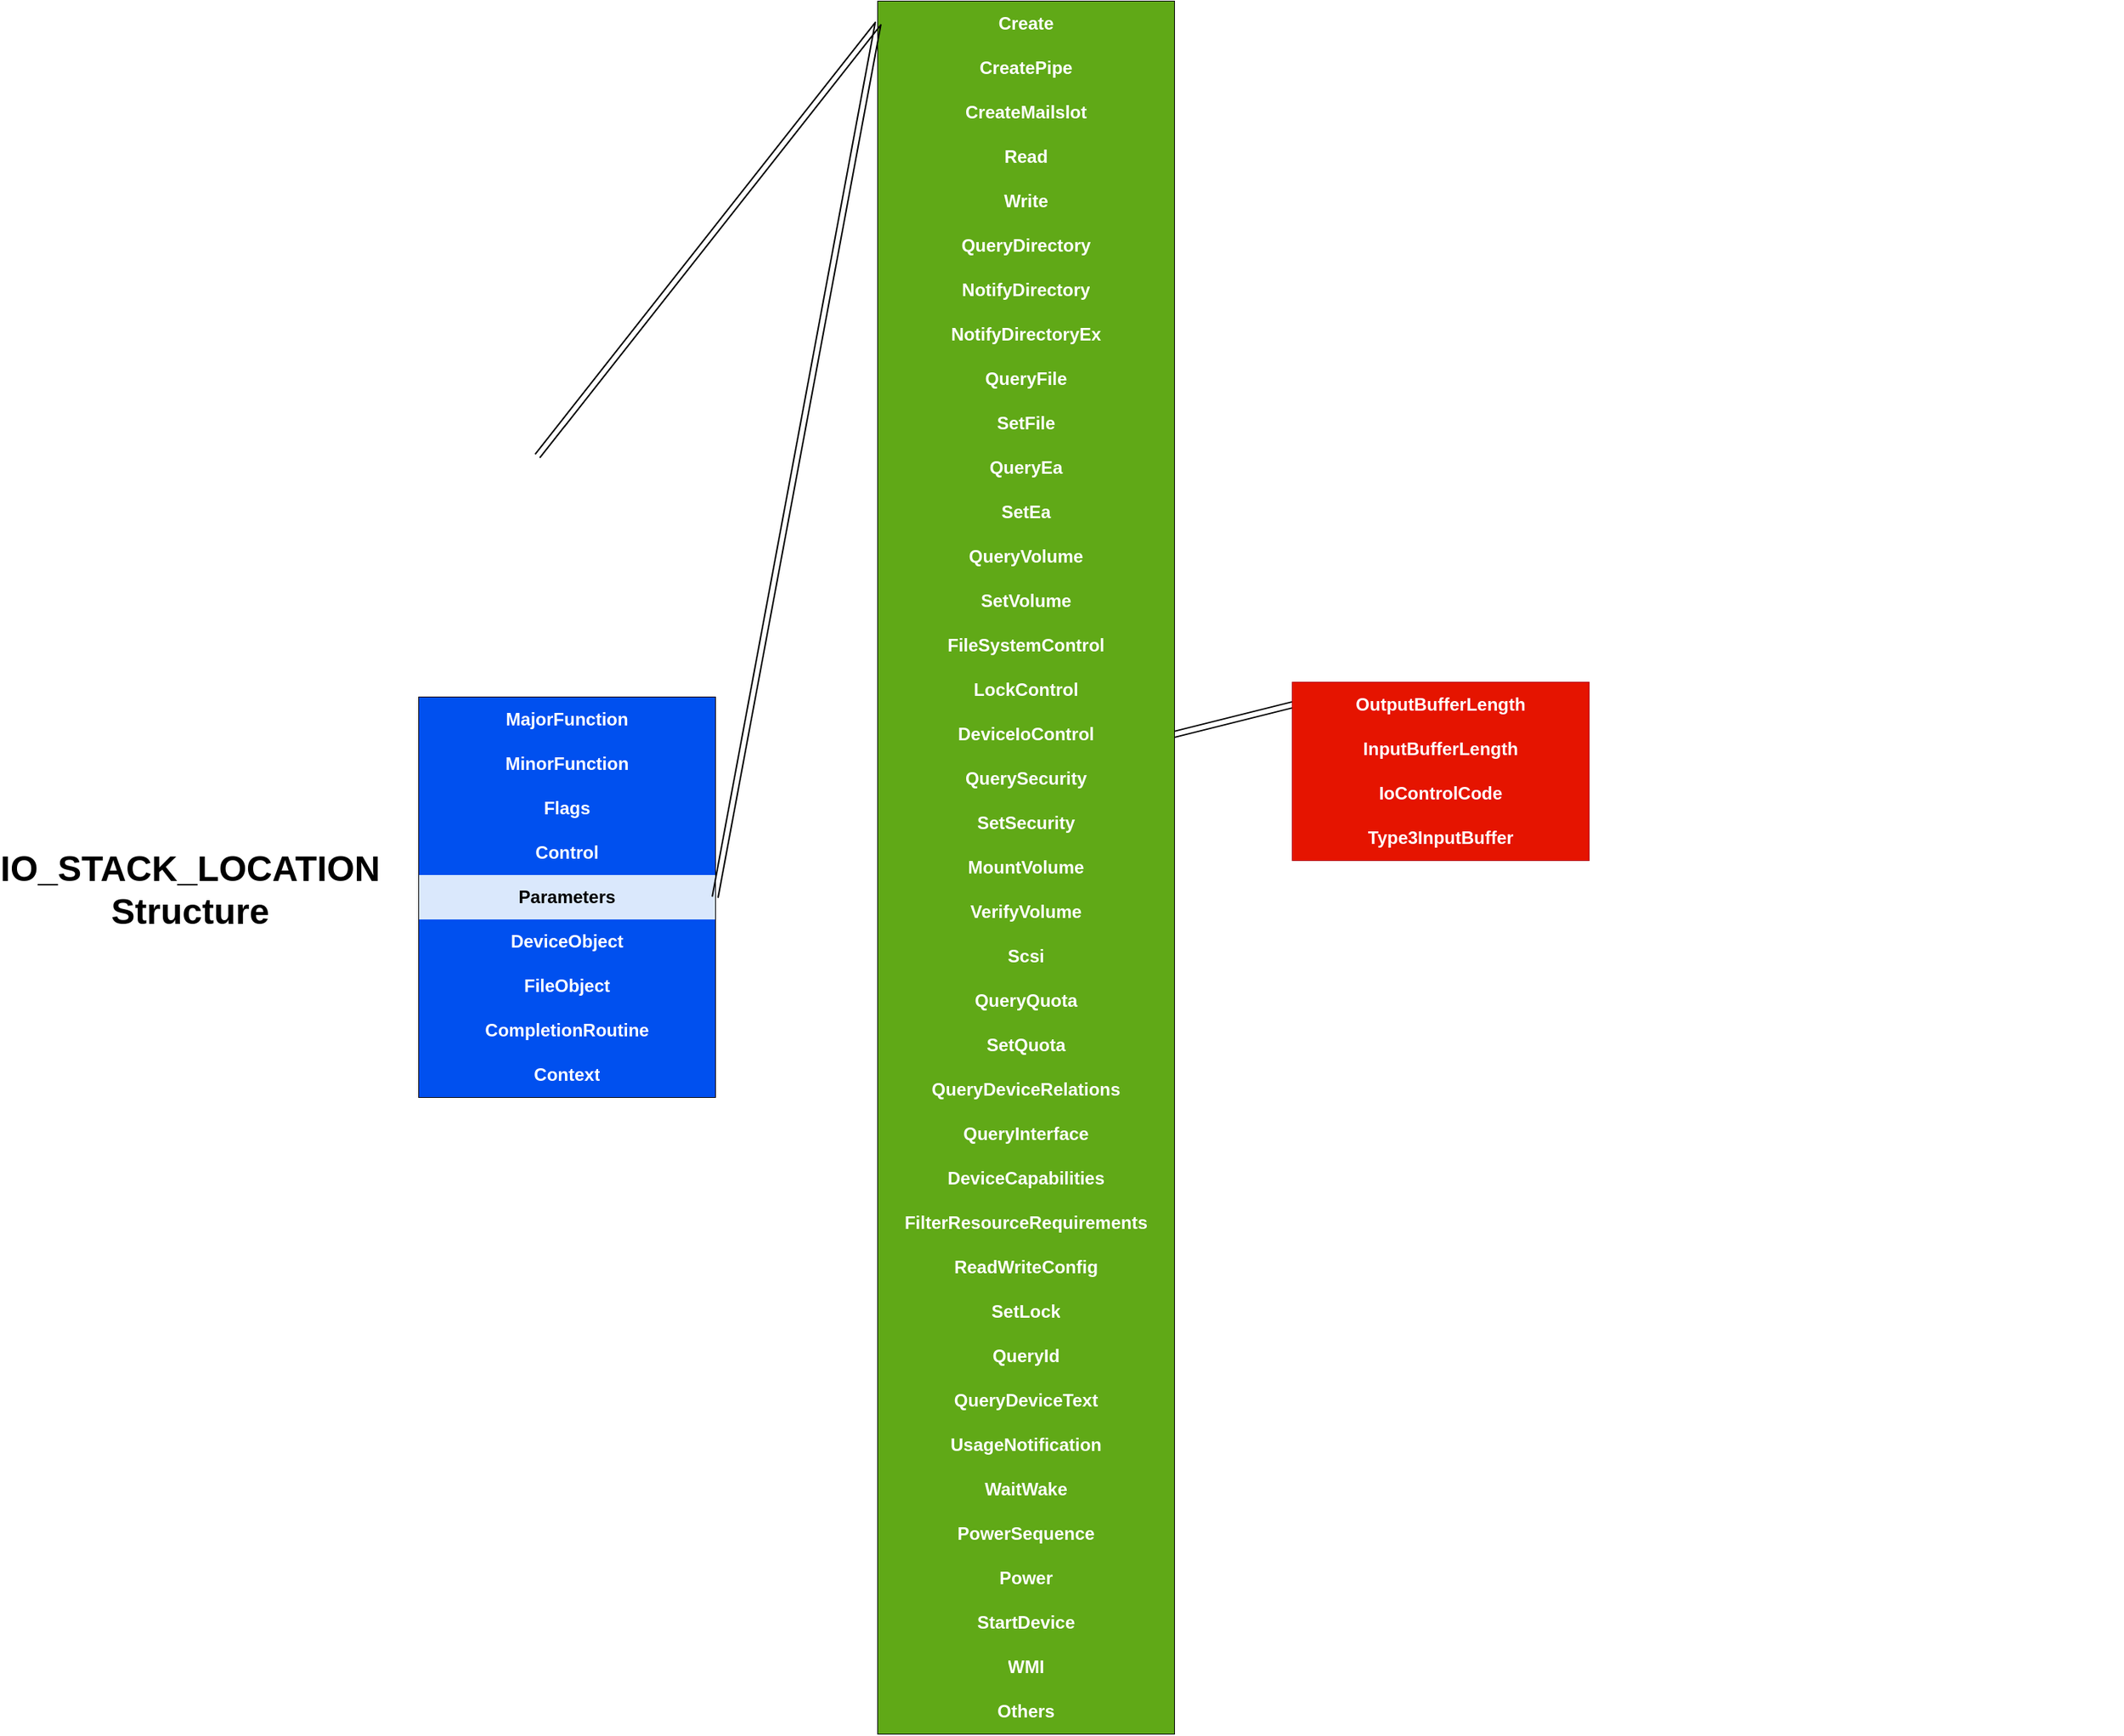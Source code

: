 <mxfile version="13.8.8" type="device"><diagram name="Page-1" id="efa7a0a1-bf9b-a30e-e6df-94a7791c09e9"><mxGraphModel dx="1422" dy="709" grid="1" gridSize="10" guides="1" tooltips="1" connect="1" arrows="1" fold="1" page="1" pageScale="1" pageWidth="826" pageHeight="1169" background="#ffffff" math="0" shadow="0"><root><mxCell id="0"/><mxCell id="1" parent="0"/><mxCell id="Vg2gNI6nrR_MW8v846cs-134" value="" style="shape=table;html=1;whiteSpace=wrap;startSize=0;container=1;collapsible=0;childLayout=tableLayout;fontStyle=1" vertex="1" parent="1"><mxGeometry x="330" y="530" width="200" height="270" as="geometry"/></mxCell><mxCell id="Vg2gNI6nrR_MW8v846cs-135" value="" style="shape=partialRectangle;html=1;whiteSpace=wrap;collapsible=0;dropTarget=0;pointerEvents=0;fillColor=none;top=0;left=0;bottom=0;right=0;points=[[0,0.5],[1,0.5]];portConstraint=eastwest;fontStyle=1" vertex="1" parent="Vg2gNI6nrR_MW8v846cs-134"><mxGeometry width="200" height="30" as="geometry"/></mxCell><mxCell id="Vg2gNI6nrR_MW8v846cs-136" value="MajorFunction" style="shape=partialRectangle;html=1;whiteSpace=wrap;connectable=0;fillColor=#0050ef;top=0;left=0;bottom=0;right=0;overflow=hidden;strokeColor=#001DBC;fontColor=#ffffff;fontStyle=1" vertex="1" parent="Vg2gNI6nrR_MW8v846cs-135"><mxGeometry width="200" height="30" as="geometry"/></mxCell><mxCell id="Vg2gNI6nrR_MW8v846cs-139" value="" style="shape=partialRectangle;html=1;whiteSpace=wrap;collapsible=0;dropTarget=0;pointerEvents=0;fillColor=none;top=0;left=0;bottom=0;right=0;points=[[0,0.5],[1,0.5]];portConstraint=eastwest;fontStyle=1" vertex="1" parent="Vg2gNI6nrR_MW8v846cs-134"><mxGeometry y="30" width="200" height="30" as="geometry"/></mxCell><mxCell id="Vg2gNI6nrR_MW8v846cs-140" value="MinorFunction" style="shape=partialRectangle;html=1;whiteSpace=wrap;connectable=0;fillColor=#0050ef;top=0;left=0;bottom=0;right=0;overflow=hidden;strokeColor=#001DBC;fontStyle=1;fontColor=#ffffff;" vertex="1" parent="Vg2gNI6nrR_MW8v846cs-139"><mxGeometry width="200" height="30" as="geometry"/></mxCell><mxCell id="Vg2gNI6nrR_MW8v846cs-143" value="" style="shape=partialRectangle;html=1;whiteSpace=wrap;collapsible=0;dropTarget=0;pointerEvents=0;fillColor=none;top=0;left=0;bottom=0;right=0;points=[[0,0.5],[1,0.5]];portConstraint=eastwest;fontStyle=1" vertex="1" parent="Vg2gNI6nrR_MW8v846cs-134"><mxGeometry y="60" width="200" height="30" as="geometry"/></mxCell><mxCell id="Vg2gNI6nrR_MW8v846cs-144" value="Flags" style="shape=partialRectangle;html=1;whiteSpace=wrap;connectable=0;fillColor=#0050ef;top=0;left=0;bottom=0;right=0;overflow=hidden;strokeColor=#001DBC;fontColor=#ffffff;fontStyle=1" vertex="1" parent="Vg2gNI6nrR_MW8v846cs-143"><mxGeometry width="200" height="30" as="geometry"/></mxCell><mxCell id="Vg2gNI6nrR_MW8v846cs-147" style="shape=partialRectangle;html=1;whiteSpace=wrap;collapsible=0;dropTarget=0;pointerEvents=0;fillColor=none;top=0;left=0;bottom=0;right=0;points=[[0,0.5],[1,0.5]];portConstraint=eastwest;fontStyle=1" vertex="1" parent="Vg2gNI6nrR_MW8v846cs-134"><mxGeometry y="90" width="200" height="30" as="geometry"/></mxCell><mxCell id="Vg2gNI6nrR_MW8v846cs-148" value="Control" style="shape=partialRectangle;html=1;whiteSpace=wrap;connectable=0;fillColor=#0050ef;top=0;left=0;bottom=0;right=0;overflow=hidden;strokeColor=#001DBC;fontStyle=1;fontColor=#ffffff;" vertex="1" parent="Vg2gNI6nrR_MW8v846cs-147"><mxGeometry width="200" height="30" as="geometry"/></mxCell><mxCell id="Vg2gNI6nrR_MW8v846cs-149" style="shape=partialRectangle;html=1;whiteSpace=wrap;collapsible=0;dropTarget=0;pointerEvents=0;fillColor=none;top=0;left=0;bottom=0;right=0;points=[[0,0.5],[1,0.5]];portConstraint=eastwest;fontStyle=1" vertex="1" parent="Vg2gNI6nrR_MW8v846cs-134"><mxGeometry y="120" width="200" height="30" as="geometry"/></mxCell><mxCell id="Vg2gNI6nrR_MW8v846cs-150" value="Parameters" style="shape=partialRectangle;html=1;whiteSpace=wrap;connectable=0;fillColor=#dae8fc;top=0;left=0;bottom=0;right=0;overflow=hidden;strokeColor=#6c8ebf;fontStyle=1" vertex="1" parent="Vg2gNI6nrR_MW8v846cs-149"><mxGeometry width="200" height="30" as="geometry"/></mxCell><mxCell id="Vg2gNI6nrR_MW8v846cs-151" style="shape=partialRectangle;html=1;whiteSpace=wrap;collapsible=0;dropTarget=0;pointerEvents=0;fillColor=none;top=0;left=0;bottom=0;right=0;points=[[0,0.5],[1,0.5]];portConstraint=eastwest;fontStyle=1" vertex="1" parent="Vg2gNI6nrR_MW8v846cs-134"><mxGeometry y="150" width="200" height="30" as="geometry"/></mxCell><mxCell id="Vg2gNI6nrR_MW8v846cs-152" value="DeviceObject" style="shape=partialRectangle;html=1;whiteSpace=wrap;connectable=0;fillColor=#0050ef;top=0;left=0;bottom=0;right=0;overflow=hidden;strokeColor=#001DBC;fontColor=#ffffff;fontStyle=1" vertex="1" parent="Vg2gNI6nrR_MW8v846cs-151"><mxGeometry width="200" height="30" as="geometry"/></mxCell><mxCell id="Vg2gNI6nrR_MW8v846cs-153" style="shape=partialRectangle;html=1;whiteSpace=wrap;collapsible=0;dropTarget=0;pointerEvents=0;fillColor=none;top=0;left=0;bottom=0;right=0;points=[[0,0.5],[1,0.5]];portConstraint=eastwest;fontStyle=1" vertex="1" parent="Vg2gNI6nrR_MW8v846cs-134"><mxGeometry y="180" width="200" height="30" as="geometry"/></mxCell><mxCell id="Vg2gNI6nrR_MW8v846cs-154" value="FileObject" style="shape=partialRectangle;html=1;whiteSpace=wrap;connectable=0;fillColor=#0050ef;top=0;left=0;bottom=0;right=0;overflow=hidden;strokeColor=#001DBC;fontStyle=1;fontColor=#ffffff;" vertex="1" parent="Vg2gNI6nrR_MW8v846cs-153"><mxGeometry width="200" height="30" as="geometry"/></mxCell><mxCell id="Vg2gNI6nrR_MW8v846cs-302" style="shape=partialRectangle;html=1;whiteSpace=wrap;collapsible=0;dropTarget=0;pointerEvents=0;fillColor=none;top=0;left=0;bottom=0;right=0;points=[[0,0.5],[1,0.5]];portConstraint=eastwest;fontStyle=1" vertex="1" parent="Vg2gNI6nrR_MW8v846cs-134"><mxGeometry y="210" width="200" height="30" as="geometry"/></mxCell><mxCell id="Vg2gNI6nrR_MW8v846cs-303" value="CompletionRoutine" style="shape=partialRectangle;html=1;whiteSpace=wrap;connectable=0;fillColor=#0050ef;top=0;left=0;bottom=0;right=0;overflow=hidden;strokeColor=#001DBC;fontStyle=1;fontColor=#ffffff;" vertex="1" parent="Vg2gNI6nrR_MW8v846cs-302"><mxGeometry width="200" height="30" as="geometry"/></mxCell><mxCell id="Vg2gNI6nrR_MW8v846cs-300" style="shape=partialRectangle;html=1;whiteSpace=wrap;collapsible=0;dropTarget=0;pointerEvents=0;fillColor=none;top=0;left=0;bottom=0;right=0;points=[[0,0.5],[1,0.5]];portConstraint=eastwest;fontStyle=1" vertex="1" parent="Vg2gNI6nrR_MW8v846cs-134"><mxGeometry y="240" width="200" height="30" as="geometry"/></mxCell><mxCell id="Vg2gNI6nrR_MW8v846cs-301" value="Context" style="shape=partialRectangle;html=1;whiteSpace=wrap;connectable=0;fillColor=#0050ef;top=0;left=0;bottom=0;right=0;overflow=hidden;strokeColor=#001DBC;fontStyle=1;fontColor=#ffffff;" vertex="1" parent="Vg2gNI6nrR_MW8v846cs-300"><mxGeometry width="200" height="30" as="geometry"/></mxCell><mxCell id="Vg2gNI6nrR_MW8v846cs-155" value="IO_STACK_LOCATION&lt;br&gt;&lt;div&gt;Structure&lt;/div&gt;" style="text;strokeColor=none;fillColor=none;html=1;fontSize=24;fontStyle=1;verticalAlign=middle;align=center;" vertex="1" parent="1"><mxGeometry x="90" y="640" width="170" height="40" as="geometry"/></mxCell><mxCell id="Vg2gNI6nrR_MW8v846cs-222" style="rounded=0;orthogonalLoop=1;jettySize=auto;html=1;shape=link;entryX=0;entryY=0.5;entryDx=0;entryDy=0;exitX=1;exitY=0.5;exitDx=0;exitDy=0;fontStyle=1" edge="1" parent="1" source="Vg2gNI6nrR_MW8v846cs-345" target="Vg2gNI6nrR_MW8v846cs-232"><mxGeometry relative="1" as="geometry"><mxPoint x="882" y="495" as="sourcePoint"/><mxPoint x="920" y="495" as="targetPoint"/></mxGeometry></mxCell><mxCell id="Vg2gNI6nrR_MW8v846cs-223" value="" style="shape=table;html=1;whiteSpace=wrap;startSize=0;container=1;collapsible=0;childLayout=tableLayout;fontStyle=1" vertex="1" parent="1"><mxGeometry x="640" y="60" width="200" height="1170" as="geometry"/></mxCell><mxCell id="Vg2gNI6nrR_MW8v846cs-224" value="" style="shape=partialRectangle;html=1;whiteSpace=wrap;collapsible=0;dropTarget=0;pointerEvents=0;fillColor=none;top=0;left=0;bottom=0;right=0;points=[[0,0.5],[1,0.5]];portConstraint=eastwest;fontStyle=1" vertex="1" parent="Vg2gNI6nrR_MW8v846cs-223"><mxGeometry width="200" height="30" as="geometry"/></mxCell><mxCell id="Vg2gNI6nrR_MW8v846cs-225" value="Create" style="shape=partialRectangle;html=1;whiteSpace=wrap;connectable=0;fillColor=#60a917;top=0;left=0;bottom=0;right=0;overflow=hidden;strokeColor=#2D7600;fontStyle=1;fontColor=#ffffff;" vertex="1" parent="Vg2gNI6nrR_MW8v846cs-224"><mxGeometry width="200" height="30" as="geometry"/></mxCell><mxCell id="Vg2gNI6nrR_MW8v846cs-332" style="shape=partialRectangle;html=1;whiteSpace=wrap;collapsible=0;dropTarget=0;pointerEvents=0;fillColor=none;top=0;left=0;bottom=0;right=0;points=[[0,0.5],[1,0.5]];portConstraint=eastwest;fontStyle=1" vertex="1" parent="Vg2gNI6nrR_MW8v846cs-223"><mxGeometry y="30" width="200" height="30" as="geometry"/></mxCell><mxCell id="Vg2gNI6nrR_MW8v846cs-333" value="CreatePipe" style="shape=partialRectangle;html=1;whiteSpace=wrap;connectable=0;fillColor=#60a917;top=0;left=0;bottom=0;right=0;overflow=hidden;strokeColor=#2D7600;fontStyle=1;fontColor=#ffffff;" vertex="1" parent="Vg2gNI6nrR_MW8v846cs-332"><mxGeometry width="200" height="30" as="geometry"/></mxCell><mxCell id="Vg2gNI6nrR_MW8v846cs-330" style="shape=partialRectangle;html=1;whiteSpace=wrap;collapsible=0;dropTarget=0;pointerEvents=0;fillColor=none;top=0;left=0;bottom=0;right=0;points=[[0,0.5],[1,0.5]];portConstraint=eastwest;fontStyle=1" vertex="1" parent="Vg2gNI6nrR_MW8v846cs-223"><mxGeometry y="60" width="200" height="30" as="geometry"/></mxCell><mxCell id="Vg2gNI6nrR_MW8v846cs-331" value="CreateMailslot" style="shape=partialRectangle;html=1;whiteSpace=wrap;connectable=0;fillColor=#60a917;top=0;left=0;bottom=0;right=0;overflow=hidden;strokeColor=#2D7600;fontStyle=1;fontColor=#ffffff;" vertex="1" parent="Vg2gNI6nrR_MW8v846cs-330"><mxGeometry width="200" height="30" as="geometry"/></mxCell><mxCell id="Vg2gNI6nrR_MW8v846cs-328" style="shape=partialRectangle;html=1;whiteSpace=wrap;collapsible=0;dropTarget=0;pointerEvents=0;fillColor=none;top=0;left=0;bottom=0;right=0;points=[[0,0.5],[1,0.5]];portConstraint=eastwest;fontStyle=1" vertex="1" parent="Vg2gNI6nrR_MW8v846cs-223"><mxGeometry y="90" width="200" height="30" as="geometry"/></mxCell><mxCell id="Vg2gNI6nrR_MW8v846cs-329" value="Read" style="shape=partialRectangle;html=1;whiteSpace=wrap;connectable=0;fillColor=#60a917;top=0;left=0;bottom=0;right=0;overflow=hidden;strokeColor=#2D7600;fontStyle=1;fontColor=#ffffff;" vertex="1" parent="Vg2gNI6nrR_MW8v846cs-328"><mxGeometry width="200" height="30" as="geometry"/></mxCell><mxCell id="Vg2gNI6nrR_MW8v846cs-326" style="shape=partialRectangle;html=1;whiteSpace=wrap;collapsible=0;dropTarget=0;pointerEvents=0;fillColor=none;top=0;left=0;bottom=0;right=0;points=[[0,0.5],[1,0.5]];portConstraint=eastwest;fontStyle=1" vertex="1" parent="Vg2gNI6nrR_MW8v846cs-223"><mxGeometry y="120" width="200" height="30" as="geometry"/></mxCell><mxCell id="Vg2gNI6nrR_MW8v846cs-327" value="Write" style="shape=partialRectangle;html=1;whiteSpace=wrap;connectable=0;fillColor=#60a917;top=0;left=0;bottom=0;right=0;overflow=hidden;strokeColor=#2D7600;fontStyle=1;fontColor=#ffffff;" vertex="1" parent="Vg2gNI6nrR_MW8v846cs-326"><mxGeometry width="200" height="30" as="geometry"/></mxCell><mxCell id="Vg2gNI6nrR_MW8v846cs-324" style="shape=partialRectangle;html=1;whiteSpace=wrap;collapsible=0;dropTarget=0;pointerEvents=0;fillColor=none;top=0;left=0;bottom=0;right=0;points=[[0,0.5],[1,0.5]];portConstraint=eastwest;fontStyle=1" vertex="1" parent="Vg2gNI6nrR_MW8v846cs-223"><mxGeometry y="150" width="200" height="30" as="geometry"/></mxCell><mxCell id="Vg2gNI6nrR_MW8v846cs-325" value="QueryDirectory" style="shape=partialRectangle;html=1;whiteSpace=wrap;connectable=0;fillColor=#60a917;top=0;left=0;bottom=0;right=0;overflow=hidden;strokeColor=#2D7600;fontStyle=1;fontColor=#ffffff;" vertex="1" parent="Vg2gNI6nrR_MW8v846cs-324"><mxGeometry width="200" height="30" as="geometry"/></mxCell><mxCell id="Vg2gNI6nrR_MW8v846cs-322" style="shape=partialRectangle;html=1;whiteSpace=wrap;collapsible=0;dropTarget=0;pointerEvents=0;fillColor=none;top=0;left=0;bottom=0;right=0;points=[[0,0.5],[1,0.5]];portConstraint=eastwest;fontStyle=1" vertex="1" parent="Vg2gNI6nrR_MW8v846cs-223"><mxGeometry y="180" width="200" height="30" as="geometry"/></mxCell><mxCell id="Vg2gNI6nrR_MW8v846cs-323" value="NotifyDirectory" style="shape=partialRectangle;html=1;whiteSpace=wrap;connectable=0;fillColor=#60a917;top=0;left=0;bottom=0;right=0;overflow=hidden;strokeColor=#2D7600;fontStyle=1;fontColor=#ffffff;" vertex="1" parent="Vg2gNI6nrR_MW8v846cs-322"><mxGeometry width="200" height="30" as="geometry"/></mxCell><mxCell id="Vg2gNI6nrR_MW8v846cs-320" style="shape=partialRectangle;html=1;whiteSpace=wrap;collapsible=0;dropTarget=0;pointerEvents=0;fillColor=none;top=0;left=0;bottom=0;right=0;points=[[0,0.5],[1,0.5]];portConstraint=eastwest;fontStyle=1" vertex="1" parent="Vg2gNI6nrR_MW8v846cs-223"><mxGeometry y="210" width="200" height="30" as="geometry"/></mxCell><mxCell id="Vg2gNI6nrR_MW8v846cs-321" value="NotifyDirectoryEx" style="shape=partialRectangle;html=1;whiteSpace=wrap;connectable=0;fillColor=#60a917;top=0;left=0;bottom=0;right=0;overflow=hidden;strokeColor=#2D7600;fontStyle=1;fontColor=#ffffff;" vertex="1" parent="Vg2gNI6nrR_MW8v846cs-320"><mxGeometry width="200" height="30" as="geometry"/></mxCell><mxCell id="Vg2gNI6nrR_MW8v846cs-318" style="shape=partialRectangle;html=1;whiteSpace=wrap;collapsible=0;dropTarget=0;pointerEvents=0;fillColor=none;top=0;left=0;bottom=0;right=0;points=[[0,0.5],[1,0.5]];portConstraint=eastwest;fontStyle=1" vertex="1" parent="Vg2gNI6nrR_MW8v846cs-223"><mxGeometry y="240" width="200" height="30" as="geometry"/></mxCell><mxCell id="Vg2gNI6nrR_MW8v846cs-319" value="QueryFile" style="shape=partialRectangle;html=1;whiteSpace=wrap;connectable=0;fillColor=#60a917;top=0;left=0;bottom=0;right=0;overflow=hidden;strokeColor=#2D7600;fontStyle=1;fontColor=#ffffff;" vertex="1" parent="Vg2gNI6nrR_MW8v846cs-318"><mxGeometry width="200" height="30" as="geometry"/></mxCell><mxCell id="Vg2gNI6nrR_MW8v846cs-316" style="shape=partialRectangle;html=1;whiteSpace=wrap;collapsible=0;dropTarget=0;pointerEvents=0;fillColor=none;top=0;left=0;bottom=0;right=0;points=[[0,0.5],[1,0.5]];portConstraint=eastwest;fontStyle=1" vertex="1" parent="Vg2gNI6nrR_MW8v846cs-223"><mxGeometry y="270" width="200" height="30" as="geometry"/></mxCell><mxCell id="Vg2gNI6nrR_MW8v846cs-317" value="SetFile" style="shape=partialRectangle;html=1;whiteSpace=wrap;connectable=0;fillColor=#60a917;top=0;left=0;bottom=0;right=0;overflow=hidden;strokeColor=#2D7600;fontStyle=1;fontColor=#ffffff;" vertex="1" parent="Vg2gNI6nrR_MW8v846cs-316"><mxGeometry width="200" height="30" as="geometry"/></mxCell><mxCell id="Vg2gNI6nrR_MW8v846cs-314" style="shape=partialRectangle;html=1;whiteSpace=wrap;collapsible=0;dropTarget=0;pointerEvents=0;fillColor=none;top=0;left=0;bottom=0;right=0;points=[[0,0.5],[1,0.5]];portConstraint=eastwest;fontStyle=1" vertex="1" parent="Vg2gNI6nrR_MW8v846cs-223"><mxGeometry y="300" width="200" height="30" as="geometry"/></mxCell><mxCell id="Vg2gNI6nrR_MW8v846cs-315" value="QueryEa" style="shape=partialRectangle;html=1;whiteSpace=wrap;connectable=0;fillColor=#60a917;top=0;left=0;bottom=0;right=0;overflow=hidden;strokeColor=#2D7600;fontStyle=1;fontColor=#ffffff;" vertex="1" parent="Vg2gNI6nrR_MW8v846cs-314"><mxGeometry width="200" height="30" as="geometry"/></mxCell><mxCell id="Vg2gNI6nrR_MW8v846cs-312" style="shape=partialRectangle;html=1;whiteSpace=wrap;collapsible=0;dropTarget=0;pointerEvents=0;fillColor=none;top=0;left=0;bottom=0;right=0;points=[[0,0.5],[1,0.5]];portConstraint=eastwest;fontStyle=1" vertex="1" parent="Vg2gNI6nrR_MW8v846cs-223"><mxGeometry y="330" width="200" height="30" as="geometry"/></mxCell><mxCell id="Vg2gNI6nrR_MW8v846cs-313" value="SetEa" style="shape=partialRectangle;html=1;whiteSpace=wrap;connectable=0;fillColor=#60a917;top=0;left=0;bottom=0;right=0;overflow=hidden;strokeColor=#2D7600;fontStyle=1;fontColor=#ffffff;" vertex="1" parent="Vg2gNI6nrR_MW8v846cs-312"><mxGeometry width="200" height="30" as="geometry"/></mxCell><mxCell id="Vg2gNI6nrR_MW8v846cs-310" style="shape=partialRectangle;html=1;whiteSpace=wrap;collapsible=0;dropTarget=0;pointerEvents=0;fillColor=none;top=0;left=0;bottom=0;right=0;points=[[0,0.5],[1,0.5]];portConstraint=eastwest;fontStyle=1" vertex="1" parent="Vg2gNI6nrR_MW8v846cs-223"><mxGeometry y="360" width="200" height="30" as="geometry"/></mxCell><mxCell id="Vg2gNI6nrR_MW8v846cs-311" value="QueryVolume" style="shape=partialRectangle;html=1;whiteSpace=wrap;connectable=0;fillColor=#60a917;top=0;left=0;bottom=0;right=0;overflow=hidden;strokeColor=#2D7600;fontStyle=1;fontColor=#ffffff;" vertex="1" parent="Vg2gNI6nrR_MW8v846cs-310"><mxGeometry width="200" height="30" as="geometry"/></mxCell><mxCell id="Vg2gNI6nrR_MW8v846cs-308" style="shape=partialRectangle;html=1;whiteSpace=wrap;collapsible=0;dropTarget=0;pointerEvents=0;fillColor=none;top=0;left=0;bottom=0;right=0;points=[[0,0.5],[1,0.5]];portConstraint=eastwest;fontStyle=1" vertex="1" parent="Vg2gNI6nrR_MW8v846cs-223"><mxGeometry y="390" width="200" height="30" as="geometry"/></mxCell><mxCell id="Vg2gNI6nrR_MW8v846cs-309" value="SetVolume" style="shape=partialRectangle;html=1;whiteSpace=wrap;connectable=0;fillColor=#60a917;top=0;left=0;bottom=0;right=0;overflow=hidden;strokeColor=#2D7600;fontStyle=1;fontColor=#ffffff;" vertex="1" parent="Vg2gNI6nrR_MW8v846cs-308"><mxGeometry width="200" height="30" as="geometry"/></mxCell><mxCell id="Vg2gNI6nrR_MW8v846cs-349" style="shape=partialRectangle;html=1;whiteSpace=wrap;collapsible=0;dropTarget=0;pointerEvents=0;fillColor=none;top=0;left=0;bottom=0;right=0;points=[[0,0.5],[1,0.5]];portConstraint=eastwest;fontStyle=1" vertex="1" parent="Vg2gNI6nrR_MW8v846cs-223"><mxGeometry y="420" width="200" height="30" as="geometry"/></mxCell><mxCell id="Vg2gNI6nrR_MW8v846cs-350" value="FileSystemControl" style="shape=partialRectangle;html=1;whiteSpace=wrap;connectable=0;fillColor=#60a917;top=0;left=0;bottom=0;right=0;overflow=hidden;strokeColor=#2D7600;fontStyle=1;fontColor=#ffffff;" vertex="1" parent="Vg2gNI6nrR_MW8v846cs-349"><mxGeometry width="200" height="30" as="geometry"/></mxCell><mxCell id="Vg2gNI6nrR_MW8v846cs-347" style="shape=partialRectangle;html=1;whiteSpace=wrap;collapsible=0;dropTarget=0;pointerEvents=0;fillColor=none;top=0;left=0;bottom=0;right=0;points=[[0,0.5],[1,0.5]];portConstraint=eastwest;fontStyle=1" vertex="1" parent="Vg2gNI6nrR_MW8v846cs-223"><mxGeometry y="450" width="200" height="30" as="geometry"/></mxCell><mxCell id="Vg2gNI6nrR_MW8v846cs-348" value="LockControl" style="shape=partialRectangle;html=1;whiteSpace=wrap;connectable=0;fillColor=#60a917;top=0;left=0;bottom=0;right=0;overflow=hidden;strokeColor=#2D7600;fontStyle=1;fontColor=#ffffff;" vertex="1" parent="Vg2gNI6nrR_MW8v846cs-347"><mxGeometry width="200" height="30" as="geometry"/></mxCell><mxCell id="Vg2gNI6nrR_MW8v846cs-345" style="shape=partialRectangle;html=1;whiteSpace=wrap;collapsible=0;dropTarget=0;pointerEvents=0;fillColor=none;top=0;left=0;bottom=0;right=0;points=[[0,0.5],[1,0.5]];portConstraint=eastwest;fontStyle=1" vertex="1" parent="Vg2gNI6nrR_MW8v846cs-223"><mxGeometry y="480" width="200" height="30" as="geometry"/></mxCell><mxCell id="Vg2gNI6nrR_MW8v846cs-346" value="DeviceIoControl" style="shape=partialRectangle;html=1;whiteSpace=wrap;connectable=0;fillColor=#60a917;top=0;left=0;bottom=0;right=0;overflow=hidden;strokeColor=#2D7600;fontStyle=1;fontColor=#ffffff;" vertex="1" parent="Vg2gNI6nrR_MW8v846cs-345"><mxGeometry width="200" height="30" as="geometry"/></mxCell><mxCell id="Vg2gNI6nrR_MW8v846cs-343" style="shape=partialRectangle;html=1;whiteSpace=wrap;collapsible=0;dropTarget=0;pointerEvents=0;fillColor=none;top=0;left=0;bottom=0;right=0;points=[[0,0.5],[1,0.5]];portConstraint=eastwest;fontStyle=1" vertex="1" parent="Vg2gNI6nrR_MW8v846cs-223"><mxGeometry y="510" width="200" height="30" as="geometry"/></mxCell><mxCell id="Vg2gNI6nrR_MW8v846cs-344" value="QuerySecurity" style="shape=partialRectangle;html=1;whiteSpace=wrap;connectable=0;fillColor=#60a917;top=0;left=0;bottom=0;right=0;overflow=hidden;strokeColor=#2D7600;fontStyle=1;fontColor=#ffffff;" vertex="1" parent="Vg2gNI6nrR_MW8v846cs-343"><mxGeometry width="200" height="30" as="geometry"/></mxCell><mxCell id="Vg2gNI6nrR_MW8v846cs-341" style="shape=partialRectangle;html=1;whiteSpace=wrap;collapsible=0;dropTarget=0;pointerEvents=0;fillColor=none;top=0;left=0;bottom=0;right=0;points=[[0,0.5],[1,0.5]];portConstraint=eastwest;fontStyle=1" vertex="1" parent="Vg2gNI6nrR_MW8v846cs-223"><mxGeometry y="540" width="200" height="30" as="geometry"/></mxCell><mxCell id="Vg2gNI6nrR_MW8v846cs-342" value="SetSecurity" style="shape=partialRectangle;html=1;whiteSpace=wrap;connectable=0;fillColor=#60a917;top=0;left=0;bottom=0;right=0;overflow=hidden;strokeColor=#2D7600;fontStyle=1;fontColor=#ffffff;" vertex="1" parent="Vg2gNI6nrR_MW8v846cs-341"><mxGeometry width="200" height="30" as="geometry"/></mxCell><mxCell id="Vg2gNI6nrR_MW8v846cs-339" style="shape=partialRectangle;html=1;whiteSpace=wrap;collapsible=0;dropTarget=0;pointerEvents=0;fillColor=none;top=0;left=0;bottom=0;right=0;points=[[0,0.5],[1,0.5]];portConstraint=eastwest;fontStyle=1" vertex="1" parent="Vg2gNI6nrR_MW8v846cs-223"><mxGeometry y="570" width="200" height="30" as="geometry"/></mxCell><mxCell id="Vg2gNI6nrR_MW8v846cs-340" value="MountVolume" style="shape=partialRectangle;html=1;whiteSpace=wrap;connectable=0;fillColor=#60a917;top=0;left=0;bottom=0;right=0;overflow=hidden;strokeColor=#2D7600;fontStyle=1;fontColor=#ffffff;" vertex="1" parent="Vg2gNI6nrR_MW8v846cs-339"><mxGeometry width="200" height="30" as="geometry"/></mxCell><mxCell id="Vg2gNI6nrR_MW8v846cs-337" style="shape=partialRectangle;html=1;whiteSpace=wrap;collapsible=0;dropTarget=0;pointerEvents=0;fillColor=none;top=0;left=0;bottom=0;right=0;points=[[0,0.5],[1,0.5]];portConstraint=eastwest;fontStyle=1" vertex="1" parent="Vg2gNI6nrR_MW8v846cs-223"><mxGeometry y="600" width="200" height="30" as="geometry"/></mxCell><mxCell id="Vg2gNI6nrR_MW8v846cs-338" value="VerifyVolume" style="shape=partialRectangle;html=1;whiteSpace=wrap;connectable=0;fillColor=#60a917;top=0;left=0;bottom=0;right=0;overflow=hidden;strokeColor=#2D7600;fontStyle=1;fontColor=#ffffff;" vertex="1" parent="Vg2gNI6nrR_MW8v846cs-337"><mxGeometry width="200" height="30" as="geometry"/></mxCell><mxCell id="Vg2gNI6nrR_MW8v846cs-335" style="shape=partialRectangle;html=1;whiteSpace=wrap;collapsible=0;dropTarget=0;pointerEvents=0;fillColor=none;top=0;left=0;bottom=0;right=0;points=[[0,0.5],[1,0.5]];portConstraint=eastwest;fontStyle=1" vertex="1" parent="Vg2gNI6nrR_MW8v846cs-223"><mxGeometry y="630" width="200" height="30" as="geometry"/></mxCell><mxCell id="Vg2gNI6nrR_MW8v846cs-336" value="Scsi" style="shape=partialRectangle;html=1;whiteSpace=wrap;connectable=0;fillColor=#60a917;top=0;left=0;bottom=0;right=0;overflow=hidden;strokeColor=#2D7600;fontStyle=1;fontColor=#ffffff;" vertex="1" parent="Vg2gNI6nrR_MW8v846cs-335"><mxGeometry width="200" height="30" as="geometry"/></mxCell><mxCell id="Vg2gNI6nrR_MW8v846cs-306" style="shape=partialRectangle;html=1;whiteSpace=wrap;collapsible=0;dropTarget=0;pointerEvents=0;fillColor=none;top=0;left=0;bottom=0;right=0;points=[[0,0.5],[1,0.5]];portConstraint=eastwest;fontStyle=1" vertex="1" parent="Vg2gNI6nrR_MW8v846cs-223"><mxGeometry y="660" width="200" height="30" as="geometry"/></mxCell><mxCell id="Vg2gNI6nrR_MW8v846cs-307" value="QueryQuota" style="shape=partialRectangle;html=1;whiteSpace=wrap;connectable=0;fillColor=#60a917;top=0;left=0;bottom=0;right=0;overflow=hidden;strokeColor=#2D7600;fontStyle=1;fontColor=#ffffff;" vertex="1" parent="Vg2gNI6nrR_MW8v846cs-306"><mxGeometry width="200" height="30" as="geometry"/></mxCell><mxCell id="Vg2gNI6nrR_MW8v846cs-357" style="shape=partialRectangle;html=1;whiteSpace=wrap;collapsible=0;dropTarget=0;pointerEvents=0;fillColor=none;top=0;left=0;bottom=0;right=0;points=[[0,0.5],[1,0.5]];portConstraint=eastwest;fontStyle=1" vertex="1" parent="Vg2gNI6nrR_MW8v846cs-223"><mxGeometry y="690" width="200" height="30" as="geometry"/></mxCell><mxCell id="Vg2gNI6nrR_MW8v846cs-358" value="SetQuota" style="shape=partialRectangle;html=1;whiteSpace=wrap;connectable=0;fillColor=#60a917;top=0;left=0;bottom=0;right=0;overflow=hidden;strokeColor=#2D7600;fontStyle=1;fontColor=#ffffff;" vertex="1" parent="Vg2gNI6nrR_MW8v846cs-357"><mxGeometry width="200" height="30" as="geometry"/></mxCell><mxCell id="Vg2gNI6nrR_MW8v846cs-355" style="shape=partialRectangle;html=1;whiteSpace=wrap;collapsible=0;dropTarget=0;pointerEvents=0;fillColor=none;top=0;left=0;bottom=0;right=0;points=[[0,0.5],[1,0.5]];portConstraint=eastwest;fontStyle=1" vertex="1" parent="Vg2gNI6nrR_MW8v846cs-223"><mxGeometry y="720" width="200" height="30" as="geometry"/></mxCell><mxCell id="Vg2gNI6nrR_MW8v846cs-356" value="QueryDeviceRelations" style="shape=partialRectangle;html=1;whiteSpace=wrap;connectable=0;fillColor=#60a917;top=0;left=0;bottom=0;right=0;overflow=hidden;strokeColor=#2D7600;fontStyle=1;fontColor=#ffffff;" vertex="1" parent="Vg2gNI6nrR_MW8v846cs-355"><mxGeometry width="200" height="30" as="geometry"/></mxCell><mxCell id="Vg2gNI6nrR_MW8v846cs-353" style="shape=partialRectangle;html=1;whiteSpace=wrap;collapsible=0;dropTarget=0;pointerEvents=0;fillColor=none;top=0;left=0;bottom=0;right=0;points=[[0,0.5],[1,0.5]];portConstraint=eastwest;fontStyle=1" vertex="1" parent="Vg2gNI6nrR_MW8v846cs-223"><mxGeometry y="750" width="200" height="30" as="geometry"/></mxCell><mxCell id="Vg2gNI6nrR_MW8v846cs-354" value="QueryInterface" style="shape=partialRectangle;html=1;whiteSpace=wrap;connectable=0;fillColor=#60a917;top=0;left=0;bottom=0;right=0;overflow=hidden;strokeColor=#2D7600;fontStyle=1;fontColor=#ffffff;" vertex="1" parent="Vg2gNI6nrR_MW8v846cs-353"><mxGeometry width="200" height="30" as="geometry"/></mxCell><mxCell id="Vg2gNI6nrR_MW8v846cs-351" style="shape=partialRectangle;html=1;whiteSpace=wrap;collapsible=0;dropTarget=0;pointerEvents=0;fillColor=none;top=0;left=0;bottom=0;right=0;points=[[0,0.5],[1,0.5]];portConstraint=eastwest;fontStyle=1" vertex="1" parent="Vg2gNI6nrR_MW8v846cs-223"><mxGeometry y="780" width="200" height="30" as="geometry"/></mxCell><mxCell id="Vg2gNI6nrR_MW8v846cs-352" value="DeviceCapabilities" style="shape=partialRectangle;html=1;whiteSpace=wrap;connectable=0;fillColor=#60a917;top=0;left=0;bottom=0;right=0;overflow=hidden;strokeColor=#2D7600;fontStyle=1;fontColor=#ffffff;" vertex="1" parent="Vg2gNI6nrR_MW8v846cs-351"><mxGeometry width="200" height="30" as="geometry"/></mxCell><mxCell id="Vg2gNI6nrR_MW8v846cs-304" style="shape=partialRectangle;html=1;whiteSpace=wrap;collapsible=0;dropTarget=0;pointerEvents=0;fillColor=none;top=0;left=0;bottom=0;right=0;points=[[0,0.5],[1,0.5]];portConstraint=eastwest;fontStyle=1" vertex="1" parent="Vg2gNI6nrR_MW8v846cs-223"><mxGeometry y="810" width="200" height="30" as="geometry"/></mxCell><mxCell id="Vg2gNI6nrR_MW8v846cs-305" value="FilterResourceRequirements" style="shape=partialRectangle;html=1;whiteSpace=wrap;connectable=0;fillColor=#60a917;top=0;left=0;bottom=0;right=0;overflow=hidden;strokeColor=#2D7600;fontStyle=1;fontColor=#ffffff;" vertex="1" parent="Vg2gNI6nrR_MW8v846cs-304"><mxGeometry width="200" height="30" as="geometry"/></mxCell><mxCell id="Vg2gNI6nrR_MW8v846cs-363" style="shape=partialRectangle;html=1;whiteSpace=wrap;collapsible=0;dropTarget=0;pointerEvents=0;fillColor=none;top=0;left=0;bottom=0;right=0;points=[[0,0.5],[1,0.5]];portConstraint=eastwest;fontStyle=1" vertex="1" parent="Vg2gNI6nrR_MW8v846cs-223"><mxGeometry y="840" width="200" height="30" as="geometry"/></mxCell><mxCell id="Vg2gNI6nrR_MW8v846cs-364" value="ReadWriteConfig" style="shape=partialRectangle;html=1;whiteSpace=wrap;connectable=0;fillColor=#60a917;top=0;left=0;bottom=0;right=0;overflow=hidden;strokeColor=#2D7600;fontStyle=1;fontColor=#ffffff;" vertex="1" parent="Vg2gNI6nrR_MW8v846cs-363"><mxGeometry width="200" height="30" as="geometry"/></mxCell><mxCell id="Vg2gNI6nrR_MW8v846cs-361" style="shape=partialRectangle;html=1;whiteSpace=wrap;collapsible=0;dropTarget=0;pointerEvents=0;fillColor=none;top=0;left=0;bottom=0;right=0;points=[[0,0.5],[1,0.5]];portConstraint=eastwest;fontStyle=1" vertex="1" parent="Vg2gNI6nrR_MW8v846cs-223"><mxGeometry y="870" width="200" height="30" as="geometry"/></mxCell><mxCell id="Vg2gNI6nrR_MW8v846cs-362" value="SetLock" style="shape=partialRectangle;html=1;whiteSpace=wrap;connectable=0;fillColor=#60a917;top=0;left=0;bottom=0;right=0;overflow=hidden;strokeColor=#2D7600;fontStyle=1;fontColor=#ffffff;" vertex="1" parent="Vg2gNI6nrR_MW8v846cs-361"><mxGeometry width="200" height="30" as="geometry"/></mxCell><mxCell id="Vg2gNI6nrR_MW8v846cs-359" style="shape=partialRectangle;html=1;whiteSpace=wrap;collapsible=0;dropTarget=0;pointerEvents=0;fillColor=none;top=0;left=0;bottom=0;right=0;points=[[0,0.5],[1,0.5]];portConstraint=eastwest;fontStyle=1" vertex="1" parent="Vg2gNI6nrR_MW8v846cs-223"><mxGeometry y="900" width="200" height="30" as="geometry"/></mxCell><mxCell id="Vg2gNI6nrR_MW8v846cs-360" value="QueryId" style="shape=partialRectangle;html=1;whiteSpace=wrap;connectable=0;fillColor=#60a917;top=0;left=0;bottom=0;right=0;overflow=hidden;strokeColor=#2D7600;fontStyle=1;fontColor=#ffffff;" vertex="1" parent="Vg2gNI6nrR_MW8v846cs-359"><mxGeometry width="200" height="30" as="geometry"/></mxCell><mxCell id="Vg2gNI6nrR_MW8v846cs-371" style="shape=partialRectangle;html=1;whiteSpace=wrap;collapsible=0;dropTarget=0;pointerEvents=0;fillColor=none;top=0;left=0;bottom=0;right=0;points=[[0,0.5],[1,0.5]];portConstraint=eastwest;fontStyle=1" vertex="1" parent="Vg2gNI6nrR_MW8v846cs-223"><mxGeometry y="930" width="200" height="30" as="geometry"/></mxCell><mxCell id="Vg2gNI6nrR_MW8v846cs-372" value="QueryDeviceText" style="shape=partialRectangle;html=1;whiteSpace=wrap;connectable=0;fillColor=#60a917;top=0;left=0;bottom=0;right=0;overflow=hidden;strokeColor=#2D7600;fontStyle=1;fontColor=#ffffff;" vertex="1" parent="Vg2gNI6nrR_MW8v846cs-371"><mxGeometry width="200" height="30" as="geometry"/></mxCell><mxCell id="Vg2gNI6nrR_MW8v846cs-369" style="shape=partialRectangle;html=1;whiteSpace=wrap;collapsible=0;dropTarget=0;pointerEvents=0;fillColor=none;top=0;left=0;bottom=0;right=0;points=[[0,0.5],[1,0.5]];portConstraint=eastwest;fontStyle=1" vertex="1" parent="Vg2gNI6nrR_MW8v846cs-223"><mxGeometry y="960" width="200" height="30" as="geometry"/></mxCell><mxCell id="Vg2gNI6nrR_MW8v846cs-370" value="UsageNotification" style="shape=partialRectangle;html=1;whiteSpace=wrap;connectable=0;fillColor=#60a917;top=0;left=0;bottom=0;right=0;overflow=hidden;strokeColor=#2D7600;fontStyle=1;fontColor=#ffffff;" vertex="1" parent="Vg2gNI6nrR_MW8v846cs-369"><mxGeometry width="200" height="30" as="geometry"/></mxCell><mxCell id="Vg2gNI6nrR_MW8v846cs-367" style="shape=partialRectangle;html=1;whiteSpace=wrap;collapsible=0;dropTarget=0;pointerEvents=0;fillColor=none;top=0;left=0;bottom=0;right=0;points=[[0,0.5],[1,0.5]];portConstraint=eastwest;fontStyle=1" vertex="1" parent="Vg2gNI6nrR_MW8v846cs-223"><mxGeometry y="990" width="200" height="30" as="geometry"/></mxCell><mxCell id="Vg2gNI6nrR_MW8v846cs-368" value="WaitWake" style="shape=partialRectangle;html=1;whiteSpace=wrap;connectable=0;fillColor=#60a917;top=0;left=0;bottom=0;right=0;overflow=hidden;strokeColor=#2D7600;fontStyle=1;fontColor=#ffffff;" vertex="1" parent="Vg2gNI6nrR_MW8v846cs-367"><mxGeometry width="200" height="30" as="geometry"/></mxCell><mxCell id="Vg2gNI6nrR_MW8v846cs-365" style="shape=partialRectangle;html=1;whiteSpace=wrap;collapsible=0;dropTarget=0;pointerEvents=0;fillColor=none;top=0;left=0;bottom=0;right=0;points=[[0,0.5],[1,0.5]];portConstraint=eastwest;fontStyle=1" vertex="1" parent="Vg2gNI6nrR_MW8v846cs-223"><mxGeometry y="1020" width="200" height="30" as="geometry"/></mxCell><mxCell id="Vg2gNI6nrR_MW8v846cs-366" value="PowerSequence" style="shape=partialRectangle;html=1;whiteSpace=wrap;connectable=0;fillColor=#60a917;top=0;left=0;bottom=0;right=0;overflow=hidden;strokeColor=#2D7600;fontStyle=1;fontColor=#ffffff;" vertex="1" parent="Vg2gNI6nrR_MW8v846cs-365"><mxGeometry width="200" height="30" as="geometry"/></mxCell><mxCell id="Vg2gNI6nrR_MW8v846cs-377" style="shape=partialRectangle;html=1;whiteSpace=wrap;collapsible=0;dropTarget=0;pointerEvents=0;fillColor=none;top=0;left=0;bottom=0;right=0;points=[[0,0.5],[1,0.5]];portConstraint=eastwest;fontStyle=1" vertex="1" parent="Vg2gNI6nrR_MW8v846cs-223"><mxGeometry y="1050" width="200" height="30" as="geometry"/></mxCell><mxCell id="Vg2gNI6nrR_MW8v846cs-378" value="Power" style="shape=partialRectangle;html=1;whiteSpace=wrap;connectable=0;fillColor=#60a917;top=0;left=0;bottom=0;right=0;overflow=hidden;strokeColor=#2D7600;fontStyle=1;fontColor=#ffffff;" vertex="1" parent="Vg2gNI6nrR_MW8v846cs-377"><mxGeometry width="200" height="30" as="geometry"/></mxCell><mxCell id="Vg2gNI6nrR_MW8v846cs-375" style="shape=partialRectangle;html=1;whiteSpace=wrap;collapsible=0;dropTarget=0;pointerEvents=0;fillColor=none;top=0;left=0;bottom=0;right=0;points=[[0,0.5],[1,0.5]];portConstraint=eastwest;fontStyle=1" vertex="1" parent="Vg2gNI6nrR_MW8v846cs-223"><mxGeometry y="1080" width="200" height="30" as="geometry"/></mxCell><mxCell id="Vg2gNI6nrR_MW8v846cs-376" value="StartDevice" style="shape=partialRectangle;html=1;whiteSpace=wrap;connectable=0;fillColor=#60a917;top=0;left=0;bottom=0;right=0;overflow=hidden;strokeColor=#2D7600;fontStyle=1;fontColor=#ffffff;" vertex="1" parent="Vg2gNI6nrR_MW8v846cs-375"><mxGeometry width="200" height="30" as="geometry"/></mxCell><mxCell id="Vg2gNI6nrR_MW8v846cs-373" style="shape=partialRectangle;html=1;whiteSpace=wrap;collapsible=0;dropTarget=0;pointerEvents=0;fillColor=none;top=0;left=0;bottom=0;right=0;points=[[0,0.5],[1,0.5]];portConstraint=eastwest;fontStyle=1" vertex="1" parent="Vg2gNI6nrR_MW8v846cs-223"><mxGeometry y="1110" width="200" height="30" as="geometry"/></mxCell><mxCell id="Vg2gNI6nrR_MW8v846cs-374" value="WMI" style="shape=partialRectangle;html=1;whiteSpace=wrap;connectable=0;fillColor=#60a917;top=0;left=0;bottom=0;right=0;overflow=hidden;strokeColor=#2D7600;fontStyle=1;fontColor=#ffffff;" vertex="1" parent="Vg2gNI6nrR_MW8v846cs-373"><mxGeometry width="200" height="30" as="geometry"/></mxCell><mxCell id="Vg2gNI6nrR_MW8v846cs-379" style="shape=partialRectangle;html=1;whiteSpace=wrap;collapsible=0;dropTarget=0;pointerEvents=0;fillColor=none;top=0;left=0;bottom=0;right=0;points=[[0,0.5],[1,0.5]];portConstraint=eastwest;fontStyle=1" vertex="1" parent="Vg2gNI6nrR_MW8v846cs-223"><mxGeometry y="1140" width="200" height="30" as="geometry"/></mxCell><mxCell id="Vg2gNI6nrR_MW8v846cs-380" value="Others" style="shape=partialRectangle;html=1;whiteSpace=wrap;connectable=0;fillColor=#60a917;top=0;left=0;bottom=0;right=0;overflow=hidden;strokeColor=#2D7600;fontStyle=1;fontColor=#ffffff;" vertex="1" parent="Vg2gNI6nrR_MW8v846cs-379"><mxGeometry width="200" height="30" as="geometry"/></mxCell><mxCell id="Vg2gNI6nrR_MW8v846cs-230" style="rounded=0;orthogonalLoop=1;jettySize=auto;html=1;entryX=0;entryY=0.5;entryDx=0;entryDy=0;shape=link;exitX=1;exitY=0.5;exitDx=0;exitDy=0;fontStyle=1" edge="1" parent="1" source="Vg2gNI6nrR_MW8v846cs-278" target="Vg2gNI6nrR_MW8v846cs-224"><mxGeometry relative="1" as="geometry"><mxPoint x="410" y="367" as="sourcePoint"/><mxPoint x="490" y="367" as="targetPoint"/></mxGeometry></mxCell><mxCell id="Vg2gNI6nrR_MW8v846cs-231" value="" style="shape=table;html=1;whiteSpace=wrap;startSize=0;container=1;collapsible=0;childLayout=tableLayout;fontStyle=1;fillColor=#e51400;strokeColor=#B20000;fontColor=#ffffff;" vertex="1" parent="1"><mxGeometry x="920" y="520" width="200" height="120" as="geometry"/></mxCell><mxCell id="Vg2gNI6nrR_MW8v846cs-232" value="" style="shape=partialRectangle;html=1;whiteSpace=wrap;collapsible=0;dropTarget=0;pointerEvents=0;fillColor=none;top=0;left=0;bottom=0;right=0;points=[[0,0.5],[1,0.5]];portConstraint=eastwest;fontStyle=1" vertex="1" parent="Vg2gNI6nrR_MW8v846cs-231"><mxGeometry width="200" height="30" as="geometry"/></mxCell><mxCell id="Vg2gNI6nrR_MW8v846cs-233" value="OutputBufferLength" style="shape=partialRectangle;html=1;whiteSpace=wrap;connectable=0;fillColor=#e51400;top=0;left=0;bottom=0;right=0;overflow=hidden;strokeColor=#B20000;fontStyle=1;fontColor=#ffffff;" vertex="1" parent="Vg2gNI6nrR_MW8v846cs-232"><mxGeometry width="200" height="30" as="geometry"/></mxCell><mxCell id="Vg2gNI6nrR_MW8v846cs-234" style="shape=partialRectangle;html=1;whiteSpace=wrap;collapsible=0;dropTarget=0;pointerEvents=0;fillColor=none;top=0;left=0;bottom=0;right=0;points=[[0,0.5],[1,0.5]];portConstraint=eastwest;fontStyle=1" vertex="1" parent="Vg2gNI6nrR_MW8v846cs-231"><mxGeometry y="30" width="200" height="30" as="geometry"/></mxCell><mxCell id="Vg2gNI6nrR_MW8v846cs-235" value="InputBufferLength" style="shape=partialRectangle;html=1;whiteSpace=wrap;connectable=0;fillColor=#e51400;top=0;left=0;bottom=0;right=0;overflow=hidden;strokeColor=#B20000;fontStyle=1;fontColor=#ffffff;" vertex="1" parent="Vg2gNI6nrR_MW8v846cs-234"><mxGeometry width="200" height="30" as="geometry"/></mxCell><mxCell id="Vg2gNI6nrR_MW8v846cs-241" style="shape=partialRectangle;html=1;whiteSpace=wrap;collapsible=0;dropTarget=0;pointerEvents=0;fillColor=none;top=0;left=0;bottom=0;right=0;points=[[0,0.5],[1,0.5]];portConstraint=eastwest;fontStyle=1" vertex="1" parent="Vg2gNI6nrR_MW8v846cs-231"><mxGeometry y="60" width="200" height="30" as="geometry"/></mxCell><mxCell id="Vg2gNI6nrR_MW8v846cs-242" value="IoControlCode" style="shape=partialRectangle;html=1;whiteSpace=wrap;connectable=0;fillColor=#e51400;top=0;left=0;bottom=0;right=0;overflow=hidden;strokeColor=#B20000;fontStyle=1;fontColor=#ffffff;" vertex="1" parent="Vg2gNI6nrR_MW8v846cs-241"><mxGeometry width="200" height="30" as="geometry"/></mxCell><mxCell id="Vg2gNI6nrR_MW8v846cs-243" style="shape=partialRectangle;html=1;whiteSpace=wrap;collapsible=0;dropTarget=0;pointerEvents=0;fillColor=none;top=0;left=0;bottom=0;right=0;points=[[0,0.5],[1,0.5]];portConstraint=eastwest;fontStyle=1" vertex="1" parent="Vg2gNI6nrR_MW8v846cs-231"><mxGeometry y="90" width="200" height="30" as="geometry"/></mxCell><mxCell id="Vg2gNI6nrR_MW8v846cs-244" value="Type3InputBuffer" style="shape=partialRectangle;html=1;whiteSpace=wrap;connectable=0;fillColor=#e51400;top=0;left=0;bottom=0;right=0;overflow=hidden;strokeColor=#B20000;fontStyle=1;fontColor=#ffffff;" vertex="1" parent="Vg2gNI6nrR_MW8v846cs-243"><mxGeometry width="200" height="30" as="geometry"/></mxCell><mxCell id="Vg2gNI6nrR_MW8v846cs-249" style="shape=partialRectangle;html=1;whiteSpace=wrap;collapsible=0;dropTarget=0;pointerEvents=0;fillColor=none;top=0;left=0;bottom=0;right=0;points=[[0,0.5],[1,0.5]];portConstraint=eastwest;fontStyle=1" vertex="1" parent="1"><mxGeometry x="1280" y="810" width="200" height="80" as="geometry"/></mxCell><mxCell id="Vg2gNI6nrR_MW8v846cs-263" style="rounded=0;orthogonalLoop=1;jettySize=auto;html=1;entryX=0;entryY=0.5;entryDx=0;entryDy=0;shape=link;exitX=1;exitY=0.5;exitDx=0;exitDy=0;fontStyle=1;" edge="1" parent="1" source="Vg2gNI6nrR_MW8v846cs-149" target="Vg2gNI6nrR_MW8v846cs-224"><mxGeometry relative="1" as="geometry"><mxPoint x="470" y="319" as="sourcePoint"/><mxPoint x="810" y="107" as="targetPoint"/></mxGeometry></mxCell></root></mxGraphModel></diagram></mxfile>